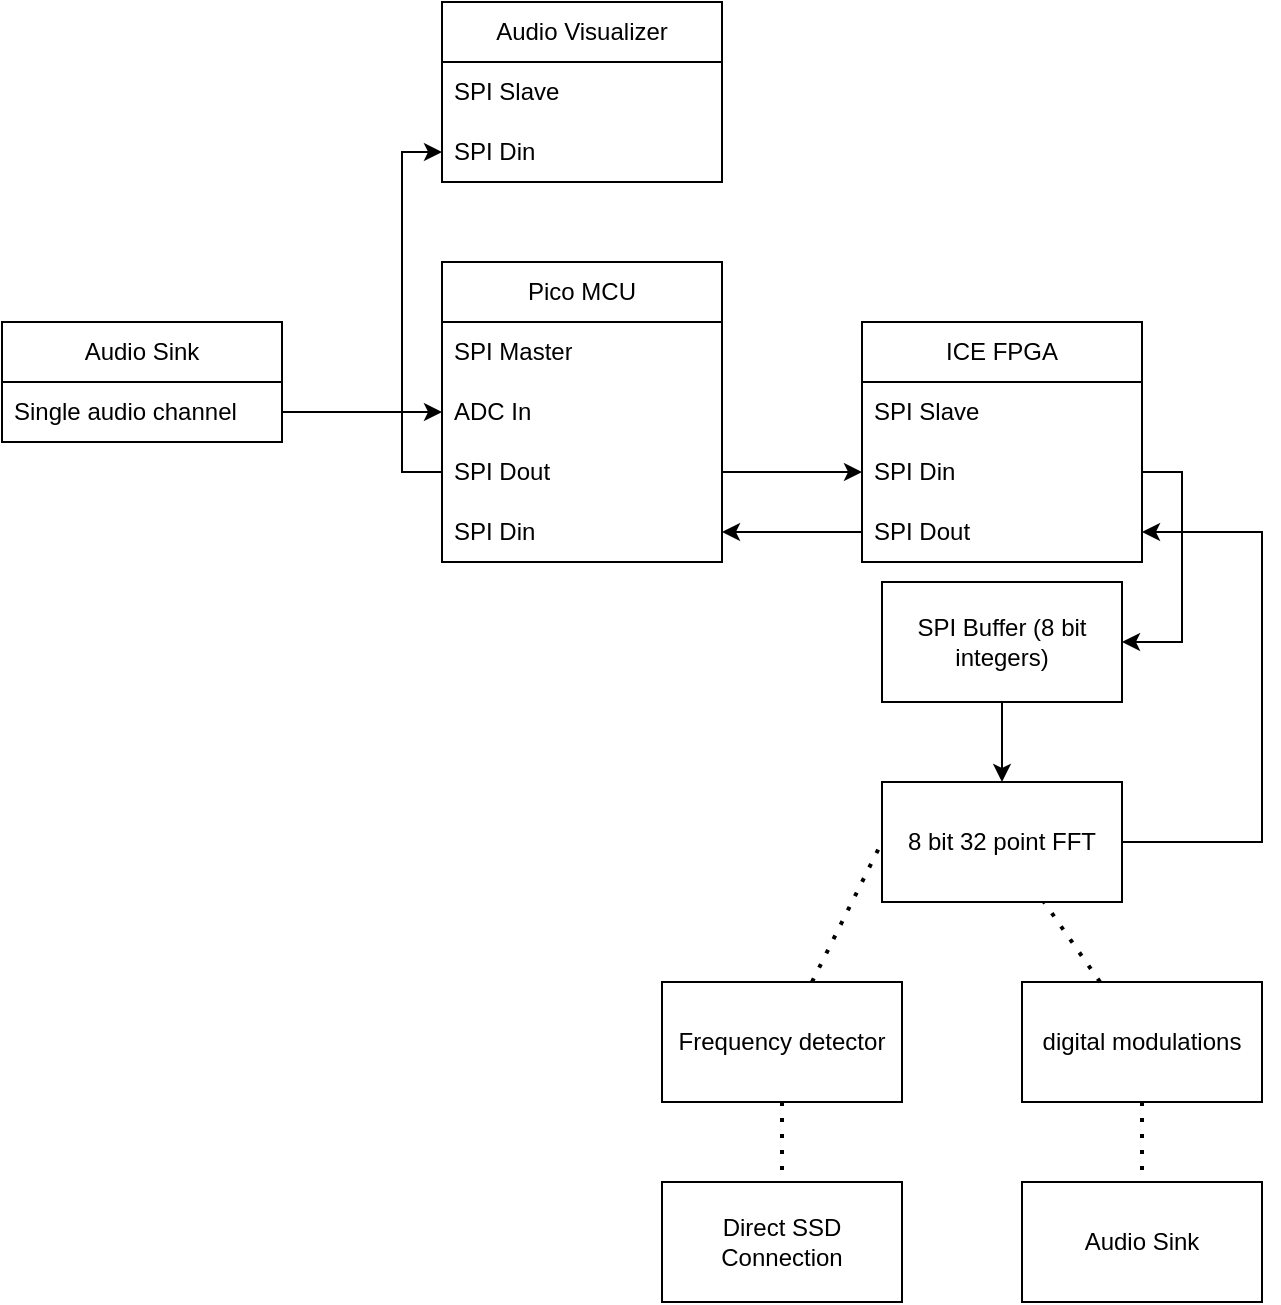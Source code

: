 <mxfile version="26.2.2">
  <diagram id="C5RBs43oDa-KdzZeNtuy" name="Page-1">
    <mxGraphModel dx="1362" dy="843" grid="1" gridSize="10" guides="1" tooltips="1" connect="1" arrows="1" fold="1" page="1" pageScale="1" pageWidth="827" pageHeight="1169" math="0" shadow="0">
      <root>
        <mxCell id="WIyWlLk6GJQsqaUBKTNV-0" />
        <mxCell id="WIyWlLk6GJQsqaUBKTNV-1" parent="WIyWlLk6GJQsqaUBKTNV-0" />
        <mxCell id="UDG_P6hhJDWryaB1lKbY-1" value="Pico MCU" style="swimlane;fontStyle=0;childLayout=stackLayout;horizontal=1;startSize=30;horizontalStack=0;resizeParent=1;resizeParentMax=0;resizeLast=0;collapsible=1;marginBottom=0;whiteSpace=wrap;html=1;" vertex="1" parent="WIyWlLk6GJQsqaUBKTNV-1">
          <mxGeometry x="230" y="240" width="140" height="150" as="geometry" />
        </mxCell>
        <mxCell id="UDG_P6hhJDWryaB1lKbY-2" value="SPI Master" style="text;strokeColor=none;fillColor=none;align=left;verticalAlign=middle;spacingLeft=4;spacingRight=4;overflow=hidden;points=[[0,0.5],[1,0.5]];portConstraint=eastwest;rotatable=0;whiteSpace=wrap;html=1;" vertex="1" parent="UDG_P6hhJDWryaB1lKbY-1">
          <mxGeometry y="30" width="140" height="30" as="geometry" />
        </mxCell>
        <mxCell id="UDG_P6hhJDWryaB1lKbY-3" value="ADC In" style="text;strokeColor=none;fillColor=none;align=left;verticalAlign=middle;spacingLeft=4;spacingRight=4;overflow=hidden;points=[[0,0.5],[1,0.5]];portConstraint=eastwest;rotatable=0;whiteSpace=wrap;html=1;" vertex="1" parent="UDG_P6hhJDWryaB1lKbY-1">
          <mxGeometry y="60" width="140" height="30" as="geometry" />
        </mxCell>
        <mxCell id="UDG_P6hhJDWryaB1lKbY-4" value="SPI Dout" style="text;strokeColor=none;fillColor=none;align=left;verticalAlign=middle;spacingLeft=4;spacingRight=4;overflow=hidden;points=[[0,0.5],[1,0.5]];portConstraint=eastwest;rotatable=0;whiteSpace=wrap;html=1;" vertex="1" parent="UDG_P6hhJDWryaB1lKbY-1">
          <mxGeometry y="90" width="140" height="30" as="geometry" />
        </mxCell>
        <mxCell id="UDG_P6hhJDWryaB1lKbY-5" value="SPI Din" style="text;strokeColor=none;fillColor=none;align=left;verticalAlign=middle;spacingLeft=4;spacingRight=4;overflow=hidden;points=[[0,0.5],[1,0.5]];portConstraint=eastwest;rotatable=0;whiteSpace=wrap;html=1;" vertex="1" parent="UDG_P6hhJDWryaB1lKbY-1">
          <mxGeometry y="120" width="140" height="30" as="geometry" />
        </mxCell>
        <mxCell id="UDG_P6hhJDWryaB1lKbY-6" value="ICE FPGA" style="swimlane;fontStyle=0;childLayout=stackLayout;horizontal=1;startSize=30;horizontalStack=0;resizeParent=1;resizeParentMax=0;resizeLast=0;collapsible=1;marginBottom=0;whiteSpace=wrap;html=1;" vertex="1" parent="WIyWlLk6GJQsqaUBKTNV-1">
          <mxGeometry x="440" y="270" width="140" height="120" as="geometry" />
        </mxCell>
        <mxCell id="UDG_P6hhJDWryaB1lKbY-7" value="SPI Slave" style="text;strokeColor=none;fillColor=none;align=left;verticalAlign=middle;spacingLeft=4;spacingRight=4;overflow=hidden;points=[[0,0.5],[1,0.5]];portConstraint=eastwest;rotatable=0;whiteSpace=wrap;html=1;" vertex="1" parent="UDG_P6hhJDWryaB1lKbY-6">
          <mxGeometry y="30" width="140" height="30" as="geometry" />
        </mxCell>
        <mxCell id="UDG_P6hhJDWryaB1lKbY-8" value="SPI Din" style="text;strokeColor=none;fillColor=none;align=left;verticalAlign=middle;spacingLeft=4;spacingRight=4;overflow=hidden;points=[[0,0.5],[1,0.5]];portConstraint=eastwest;rotatable=0;whiteSpace=wrap;html=1;" vertex="1" parent="UDG_P6hhJDWryaB1lKbY-6">
          <mxGeometry y="60" width="140" height="30" as="geometry" />
        </mxCell>
        <mxCell id="UDG_P6hhJDWryaB1lKbY-9" value="SPI Dout" style="text;strokeColor=none;fillColor=none;align=left;verticalAlign=middle;spacingLeft=4;spacingRight=4;overflow=hidden;points=[[0,0.5],[1,0.5]];portConstraint=eastwest;rotatable=0;whiteSpace=wrap;html=1;" vertex="1" parent="UDG_P6hhJDWryaB1lKbY-6">
          <mxGeometry y="90" width="140" height="30" as="geometry" />
        </mxCell>
        <mxCell id="UDG_P6hhJDWryaB1lKbY-11" value="Audio Visualizer" style="swimlane;fontStyle=0;childLayout=stackLayout;horizontal=1;startSize=30;horizontalStack=0;resizeParent=1;resizeParentMax=0;resizeLast=0;collapsible=1;marginBottom=0;whiteSpace=wrap;html=1;" vertex="1" parent="WIyWlLk6GJQsqaUBKTNV-1">
          <mxGeometry x="230" y="110" width="140" height="90" as="geometry" />
        </mxCell>
        <mxCell id="UDG_P6hhJDWryaB1lKbY-12" value="SPI Slave" style="text;strokeColor=none;fillColor=none;align=left;verticalAlign=middle;spacingLeft=4;spacingRight=4;overflow=hidden;points=[[0,0.5],[1,0.5]];portConstraint=eastwest;rotatable=0;whiteSpace=wrap;html=1;" vertex="1" parent="UDG_P6hhJDWryaB1lKbY-11">
          <mxGeometry y="30" width="140" height="30" as="geometry" />
        </mxCell>
        <mxCell id="UDG_P6hhJDWryaB1lKbY-15" value="SPI Din" style="text;strokeColor=none;fillColor=none;align=left;verticalAlign=middle;spacingLeft=4;spacingRight=4;overflow=hidden;points=[[0,0.5],[1,0.5]];portConstraint=eastwest;rotatable=0;whiteSpace=wrap;html=1;" vertex="1" parent="UDG_P6hhJDWryaB1lKbY-11">
          <mxGeometry y="60" width="140" height="30" as="geometry" />
        </mxCell>
        <mxCell id="UDG_P6hhJDWryaB1lKbY-16" style="edgeStyle=orthogonalEdgeStyle;rounded=0;orthogonalLoop=1;jettySize=auto;html=1;exitX=1;exitY=0.5;exitDx=0;exitDy=0;entryX=0;entryY=0.5;entryDx=0;entryDy=0;" edge="1" parent="WIyWlLk6GJQsqaUBKTNV-1" source="UDG_P6hhJDWryaB1lKbY-4" target="UDG_P6hhJDWryaB1lKbY-8">
          <mxGeometry relative="1" as="geometry" />
        </mxCell>
        <mxCell id="UDG_P6hhJDWryaB1lKbY-17" style="edgeStyle=orthogonalEdgeStyle;rounded=0;orthogonalLoop=1;jettySize=auto;html=1;exitX=0;exitY=0.5;exitDx=0;exitDy=0;entryX=1;entryY=0.5;entryDx=0;entryDy=0;" edge="1" parent="WIyWlLk6GJQsqaUBKTNV-1" source="UDG_P6hhJDWryaB1lKbY-9" target="UDG_P6hhJDWryaB1lKbY-5">
          <mxGeometry relative="1" as="geometry" />
        </mxCell>
        <mxCell id="UDG_P6hhJDWryaB1lKbY-19" style="edgeStyle=orthogonalEdgeStyle;rounded=0;orthogonalLoop=1;jettySize=auto;html=1;exitX=0;exitY=0.5;exitDx=0;exitDy=0;entryX=0;entryY=0.5;entryDx=0;entryDy=0;" edge="1" parent="WIyWlLk6GJQsqaUBKTNV-1" source="UDG_P6hhJDWryaB1lKbY-4" target="UDG_P6hhJDWryaB1lKbY-15">
          <mxGeometry relative="1" as="geometry" />
        </mxCell>
        <mxCell id="UDG_P6hhJDWryaB1lKbY-24" style="edgeStyle=orthogonalEdgeStyle;rounded=0;orthogonalLoop=1;jettySize=auto;html=1;exitX=1;exitY=0.75;exitDx=0;exitDy=0;entryX=0;entryY=0.5;entryDx=0;entryDy=0;" edge="1" parent="WIyWlLk6GJQsqaUBKTNV-1" source="UDG_P6hhJDWryaB1lKbY-20" target="UDG_P6hhJDWryaB1lKbY-3">
          <mxGeometry relative="1" as="geometry" />
        </mxCell>
        <mxCell id="UDG_P6hhJDWryaB1lKbY-20" value="Audio Sink" style="swimlane;fontStyle=0;childLayout=stackLayout;horizontal=1;startSize=30;horizontalStack=0;resizeParent=1;resizeParentMax=0;resizeLast=0;collapsible=1;marginBottom=0;whiteSpace=wrap;html=1;" vertex="1" parent="WIyWlLk6GJQsqaUBKTNV-1">
          <mxGeometry x="10" y="270" width="140" height="60" as="geometry" />
        </mxCell>
        <mxCell id="UDG_P6hhJDWryaB1lKbY-21" value="Single audio channel" style="text;strokeColor=none;fillColor=none;align=left;verticalAlign=middle;spacingLeft=4;spacingRight=4;overflow=hidden;points=[[0,0.5],[1,0.5]];portConstraint=eastwest;rotatable=0;whiteSpace=wrap;html=1;" vertex="1" parent="UDG_P6hhJDWryaB1lKbY-20">
          <mxGeometry y="30" width="140" height="30" as="geometry" />
        </mxCell>
        <mxCell id="UDG_P6hhJDWryaB1lKbY-30" style="edgeStyle=orthogonalEdgeStyle;rounded=0;orthogonalLoop=1;jettySize=auto;html=1;" edge="1" parent="WIyWlLk6GJQsqaUBKTNV-1" source="UDG_P6hhJDWryaB1lKbY-25" target="UDG_P6hhJDWryaB1lKbY-28">
          <mxGeometry relative="1" as="geometry" />
        </mxCell>
        <mxCell id="UDG_P6hhJDWryaB1lKbY-25" value="SPI Buffer (8 bit integers)" style="rounded=0;whiteSpace=wrap;html=1;" vertex="1" parent="WIyWlLk6GJQsqaUBKTNV-1">
          <mxGeometry x="450" y="400" width="120" height="60" as="geometry" />
        </mxCell>
        <mxCell id="UDG_P6hhJDWryaB1lKbY-27" style="edgeStyle=orthogonalEdgeStyle;rounded=0;orthogonalLoop=1;jettySize=auto;html=1;exitX=1;exitY=0.5;exitDx=0;exitDy=0;entryX=1;entryY=0.5;entryDx=0;entryDy=0;" edge="1" parent="WIyWlLk6GJQsqaUBKTNV-1" source="UDG_P6hhJDWryaB1lKbY-8" target="UDG_P6hhJDWryaB1lKbY-25">
          <mxGeometry relative="1" as="geometry" />
        </mxCell>
        <mxCell id="UDG_P6hhJDWryaB1lKbY-31" style="edgeStyle=orthogonalEdgeStyle;rounded=0;orthogonalLoop=1;jettySize=auto;html=1;entryX=1;entryY=0.5;entryDx=0;entryDy=0;" edge="1" parent="WIyWlLk6GJQsqaUBKTNV-1" source="UDG_P6hhJDWryaB1lKbY-28" target="UDG_P6hhJDWryaB1lKbY-9">
          <mxGeometry relative="1" as="geometry">
            <mxPoint x="650" y="380" as="targetPoint" />
            <Array as="points">
              <mxPoint x="640" y="530" />
              <mxPoint x="640" y="375" />
            </Array>
          </mxGeometry>
        </mxCell>
        <mxCell id="UDG_P6hhJDWryaB1lKbY-28" value="8 bit 32 point FFT" style="rounded=0;whiteSpace=wrap;html=1;" vertex="1" parent="WIyWlLk6GJQsqaUBKTNV-1">
          <mxGeometry x="450" y="500" width="120" height="60" as="geometry" />
        </mxCell>
        <mxCell id="UDG_P6hhJDWryaB1lKbY-29" value="Frequency detector" style="rounded=0;whiteSpace=wrap;html=1;" vertex="1" parent="WIyWlLk6GJQsqaUBKTNV-1">
          <mxGeometry x="340" y="600" width="120" height="60" as="geometry" />
        </mxCell>
        <mxCell id="UDG_P6hhJDWryaB1lKbY-32" value="" style="endArrow=none;dashed=1;html=1;dashPattern=1 3;strokeWidth=2;rounded=0;entryX=0;entryY=0.5;entryDx=0;entryDy=0;" edge="1" parent="WIyWlLk6GJQsqaUBKTNV-1" source="UDG_P6hhJDWryaB1lKbY-29" target="UDG_P6hhJDWryaB1lKbY-28">
          <mxGeometry width="50" height="50" relative="1" as="geometry">
            <mxPoint x="280" y="440" as="sourcePoint" />
            <mxPoint x="330" y="390" as="targetPoint" />
          </mxGeometry>
        </mxCell>
        <mxCell id="UDG_P6hhJDWryaB1lKbY-33" value="digital modulations" style="rounded=0;whiteSpace=wrap;html=1;" vertex="1" parent="WIyWlLk6GJQsqaUBKTNV-1">
          <mxGeometry x="520" y="600" width="120" height="60" as="geometry" />
        </mxCell>
        <mxCell id="UDG_P6hhJDWryaB1lKbY-34" value="" style="endArrow=none;dashed=1;html=1;dashPattern=1 3;strokeWidth=2;rounded=0;" edge="1" parent="WIyWlLk6GJQsqaUBKTNV-1" source="UDG_P6hhJDWryaB1lKbY-33" target="UDG_P6hhJDWryaB1lKbY-28">
          <mxGeometry width="50" height="50" relative="1" as="geometry">
            <mxPoint x="280" y="440" as="sourcePoint" />
            <mxPoint x="330" y="390" as="targetPoint" />
          </mxGeometry>
        </mxCell>
        <mxCell id="UDG_P6hhJDWryaB1lKbY-35" value="Direct SSD Connection" style="rounded=0;whiteSpace=wrap;html=1;" vertex="1" parent="WIyWlLk6GJQsqaUBKTNV-1">
          <mxGeometry x="340" y="700" width="120" height="60" as="geometry" />
        </mxCell>
        <mxCell id="UDG_P6hhJDWryaB1lKbY-36" value="" style="endArrow=none;dashed=1;html=1;dashPattern=1 3;strokeWidth=2;rounded=0;" edge="1" parent="WIyWlLk6GJQsqaUBKTNV-1" source="UDG_P6hhJDWryaB1lKbY-29" target="UDG_P6hhJDWryaB1lKbY-35">
          <mxGeometry width="50" height="50" relative="1" as="geometry">
            <mxPoint x="280" y="440" as="sourcePoint" />
            <mxPoint x="330" y="390" as="targetPoint" />
          </mxGeometry>
        </mxCell>
        <mxCell id="UDG_P6hhJDWryaB1lKbY-37" value="Audio Sink" style="rounded=0;whiteSpace=wrap;html=1;" vertex="1" parent="WIyWlLk6GJQsqaUBKTNV-1">
          <mxGeometry x="520" y="700" width="120" height="60" as="geometry" />
        </mxCell>
        <mxCell id="UDG_P6hhJDWryaB1lKbY-38" value="" style="endArrow=none;dashed=1;html=1;dashPattern=1 3;strokeWidth=2;rounded=0;" edge="1" parent="WIyWlLk6GJQsqaUBKTNV-1" source="UDG_P6hhJDWryaB1lKbY-33" target="UDG_P6hhJDWryaB1lKbY-37">
          <mxGeometry width="50" height="50" relative="1" as="geometry">
            <mxPoint x="400" y="440" as="sourcePoint" />
            <mxPoint x="450" y="390" as="targetPoint" />
          </mxGeometry>
        </mxCell>
      </root>
    </mxGraphModel>
  </diagram>
</mxfile>
